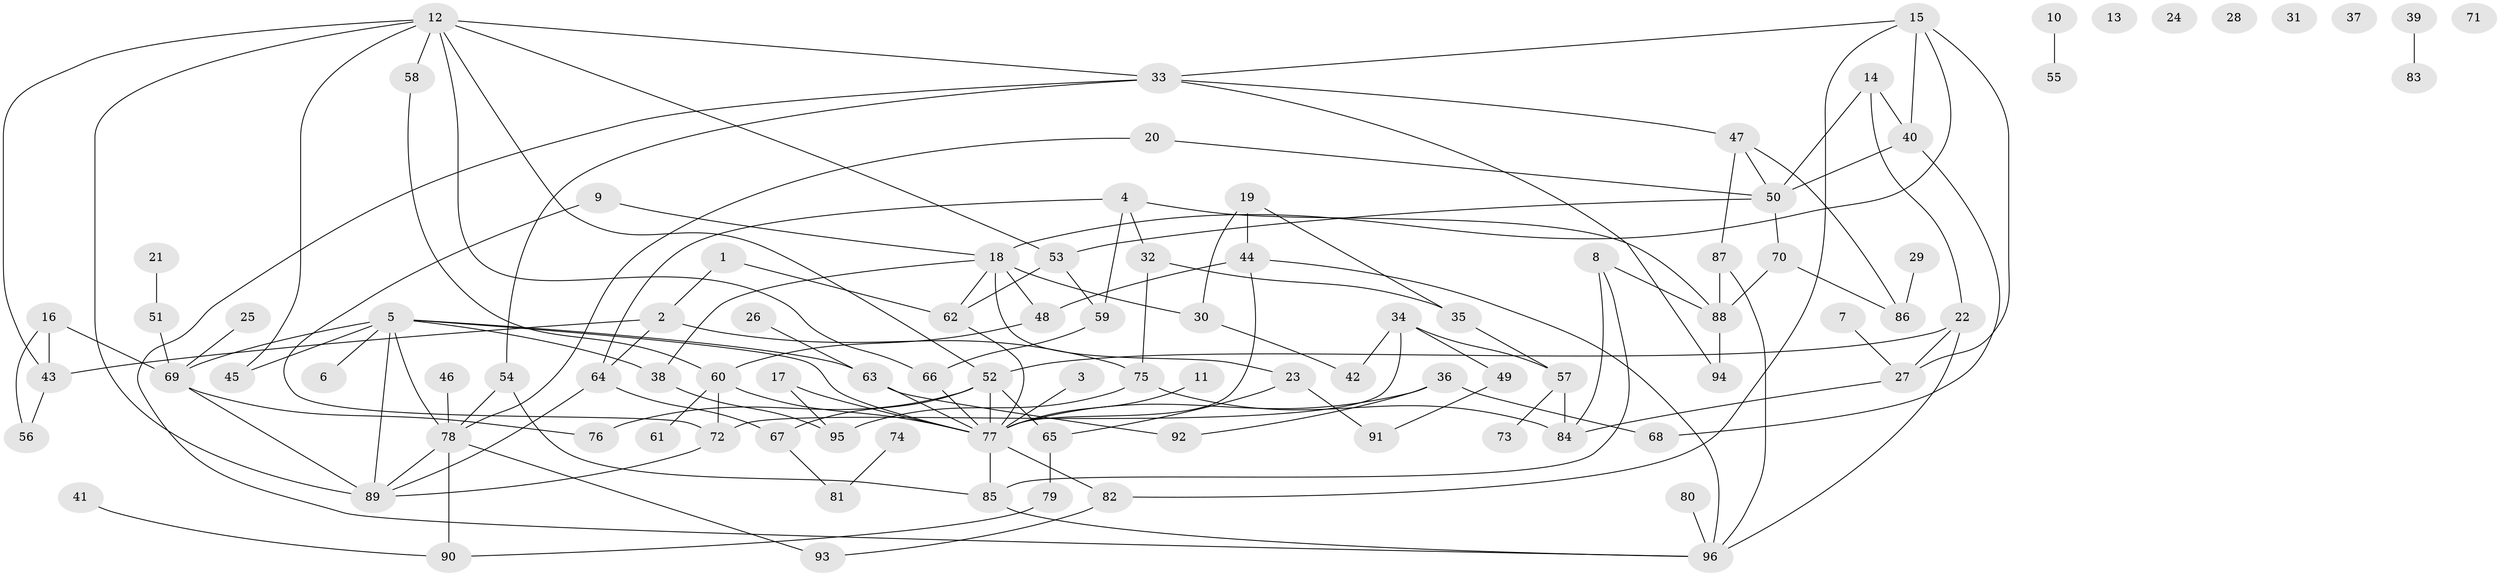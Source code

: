 // coarse degree distribution, {4: 0.16129032258064516, 5: 0.06451612903225806, 2: 0.12903225806451613, 9: 0.0967741935483871, 7: 0.12903225806451613, 3: 0.16129032258064516, 8: 0.03225806451612903, 1: 0.0967741935483871, 11: 0.03225806451612903, 6: 0.0967741935483871}
// Generated by graph-tools (version 1.1) at 2025/35/03/04/25 23:35:58]
// undirected, 96 vertices, 143 edges
graph export_dot {
  node [color=gray90,style=filled];
  1;
  2;
  3;
  4;
  5;
  6;
  7;
  8;
  9;
  10;
  11;
  12;
  13;
  14;
  15;
  16;
  17;
  18;
  19;
  20;
  21;
  22;
  23;
  24;
  25;
  26;
  27;
  28;
  29;
  30;
  31;
  32;
  33;
  34;
  35;
  36;
  37;
  38;
  39;
  40;
  41;
  42;
  43;
  44;
  45;
  46;
  47;
  48;
  49;
  50;
  51;
  52;
  53;
  54;
  55;
  56;
  57;
  58;
  59;
  60;
  61;
  62;
  63;
  64;
  65;
  66;
  67;
  68;
  69;
  70;
  71;
  72;
  73;
  74;
  75;
  76;
  77;
  78;
  79;
  80;
  81;
  82;
  83;
  84;
  85;
  86;
  87;
  88;
  89;
  90;
  91;
  92;
  93;
  94;
  95;
  96;
  1 -- 2;
  1 -- 62;
  2 -- 43;
  2 -- 64;
  2 -- 75;
  3 -- 77;
  4 -- 32;
  4 -- 59;
  4 -- 64;
  4 -- 88;
  5 -- 6;
  5 -- 38;
  5 -- 45;
  5 -- 63;
  5 -- 69;
  5 -- 77;
  5 -- 78;
  5 -- 89;
  7 -- 27;
  8 -- 84;
  8 -- 85;
  8 -- 88;
  9 -- 18;
  9 -- 72;
  10 -- 55;
  11 -- 77;
  12 -- 33;
  12 -- 43;
  12 -- 45;
  12 -- 52;
  12 -- 53;
  12 -- 58;
  12 -- 66;
  12 -- 89;
  14 -- 22;
  14 -- 40;
  14 -- 50;
  15 -- 18;
  15 -- 27;
  15 -- 33;
  15 -- 40;
  15 -- 82;
  16 -- 43;
  16 -- 56;
  16 -- 69;
  17 -- 77;
  17 -- 95;
  18 -- 23;
  18 -- 30;
  18 -- 38;
  18 -- 48;
  18 -- 62;
  19 -- 30;
  19 -- 35;
  19 -- 44;
  20 -- 50;
  20 -- 78;
  21 -- 51;
  22 -- 27;
  22 -- 52;
  22 -- 96;
  23 -- 65;
  23 -- 91;
  25 -- 69;
  26 -- 63;
  27 -- 84;
  29 -- 86;
  30 -- 42;
  32 -- 35;
  32 -- 75;
  33 -- 47;
  33 -- 54;
  33 -- 94;
  33 -- 96;
  34 -- 42;
  34 -- 49;
  34 -- 57;
  34 -- 72;
  35 -- 57;
  36 -- 68;
  36 -- 77;
  36 -- 92;
  38 -- 95;
  39 -- 83;
  40 -- 50;
  40 -- 68;
  41 -- 90;
  43 -- 56;
  44 -- 48;
  44 -- 77;
  44 -- 96;
  46 -- 78;
  47 -- 50;
  47 -- 86;
  47 -- 87;
  48 -- 60;
  49 -- 91;
  50 -- 53;
  50 -- 70;
  51 -- 69;
  52 -- 65;
  52 -- 67;
  52 -- 76;
  52 -- 77;
  53 -- 59;
  53 -- 62;
  54 -- 78;
  54 -- 85;
  57 -- 73;
  57 -- 84;
  58 -- 60;
  59 -- 66;
  60 -- 61;
  60 -- 72;
  60 -- 77;
  62 -- 77;
  63 -- 77;
  63 -- 92;
  64 -- 67;
  64 -- 89;
  65 -- 79;
  66 -- 77;
  67 -- 81;
  69 -- 76;
  69 -- 89;
  70 -- 86;
  70 -- 88;
  72 -- 89;
  74 -- 81;
  75 -- 84;
  75 -- 95;
  77 -- 82;
  77 -- 85;
  78 -- 89;
  78 -- 90;
  78 -- 93;
  79 -- 90;
  80 -- 96;
  82 -- 93;
  85 -- 96;
  87 -- 88;
  87 -- 96;
  88 -- 94;
}
